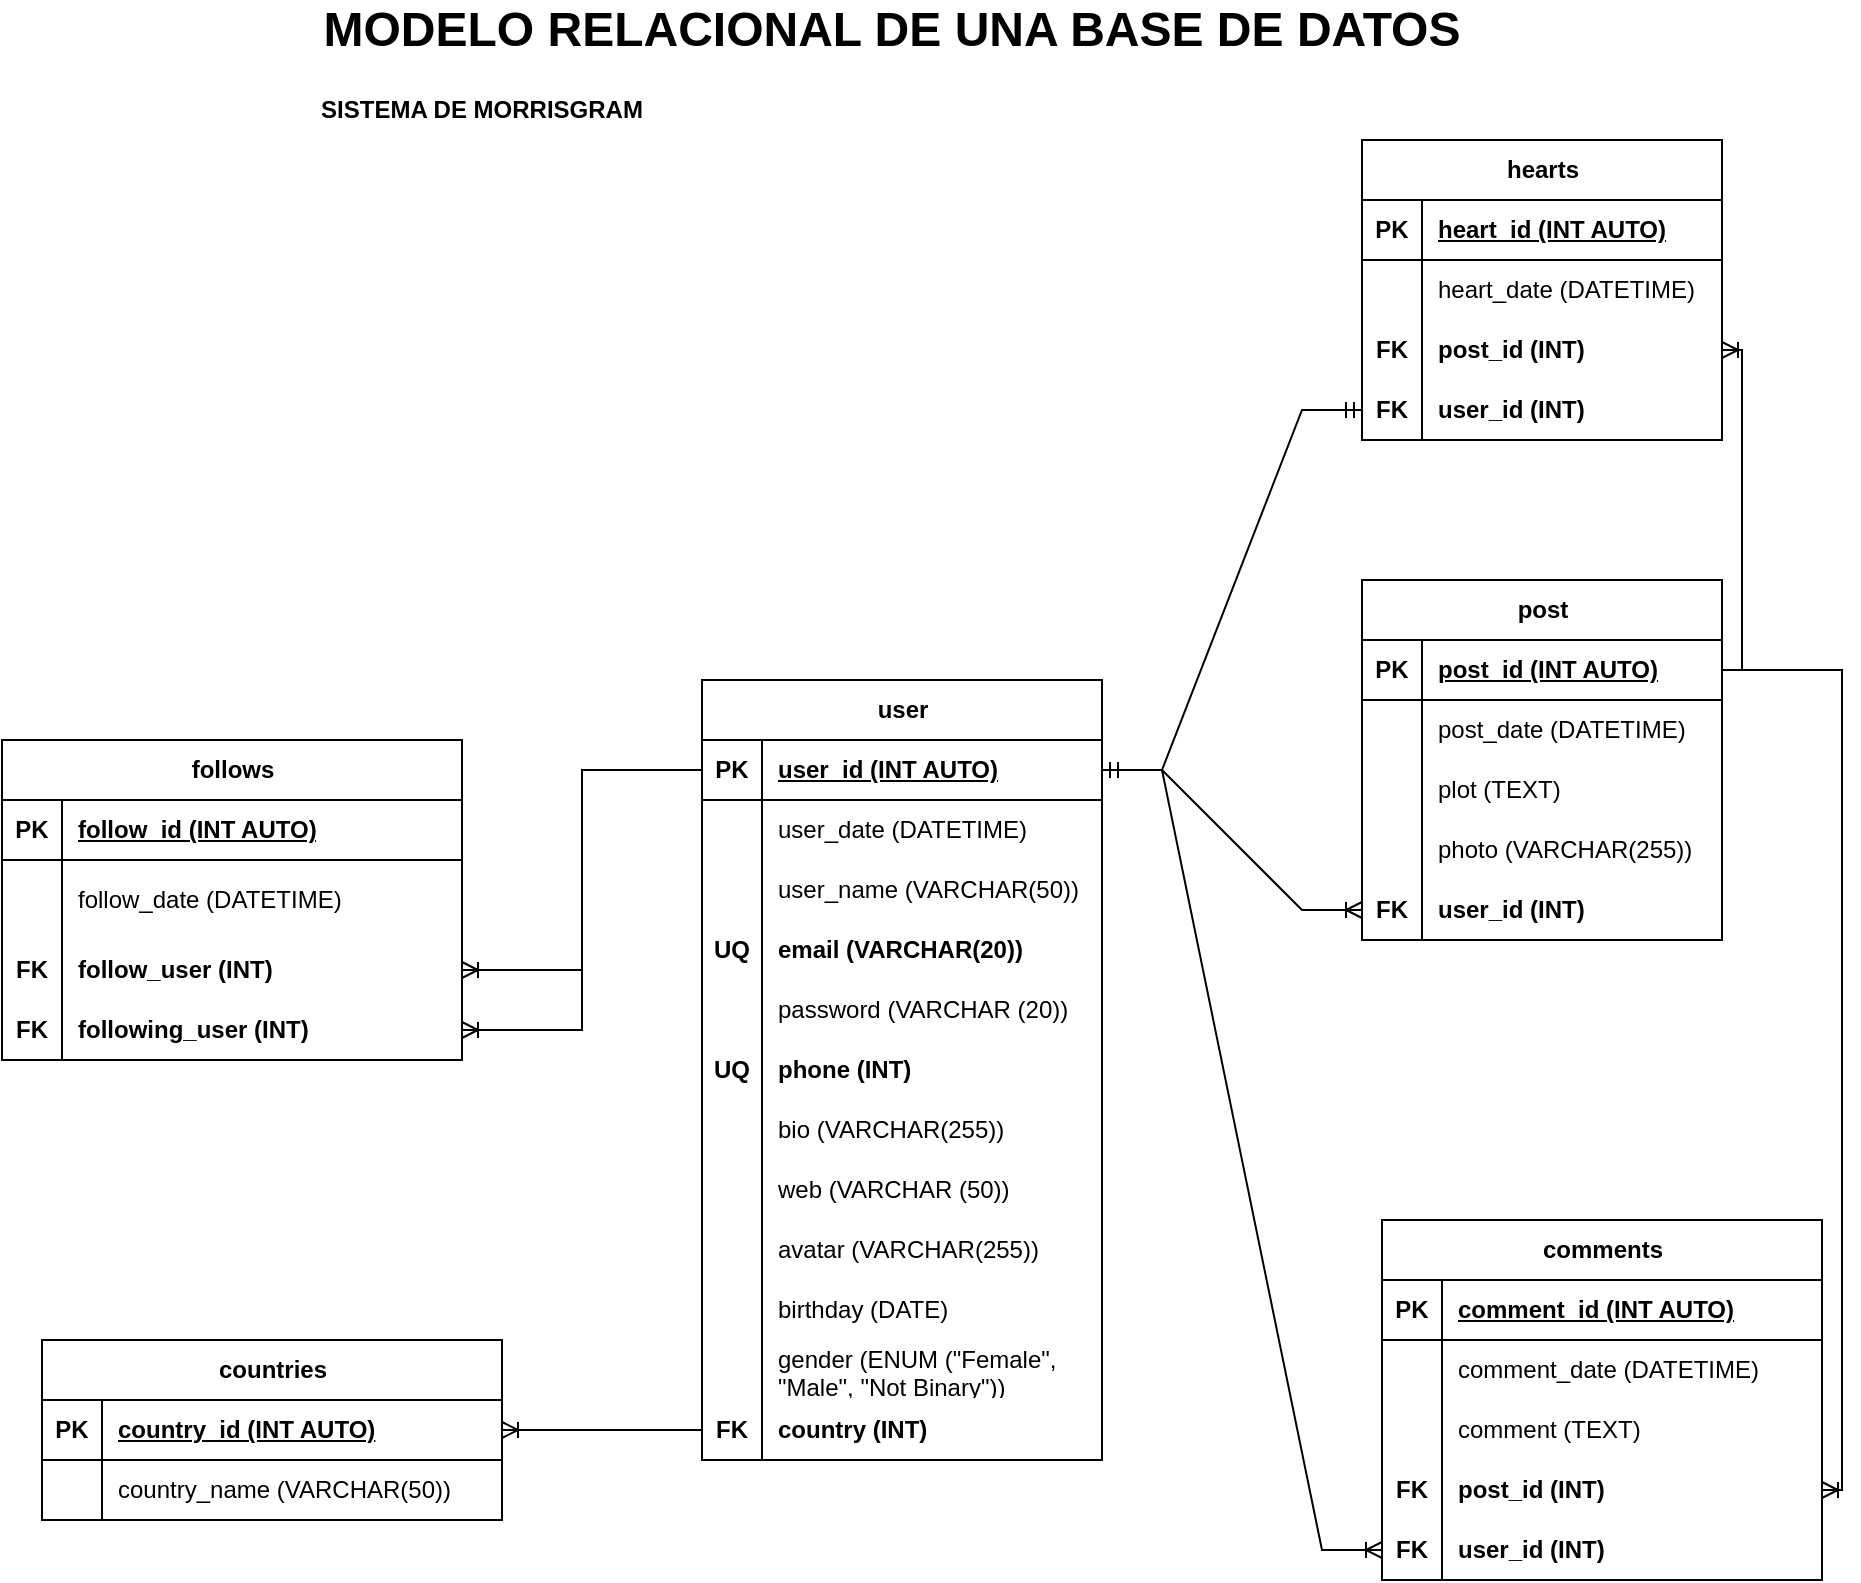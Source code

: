 <mxfile version="21.5.0" type="device">
  <diagram name="Page-1" id="w_WKUhU8iHRsxgQxAdqJ">
    <mxGraphModel dx="1758" dy="1430" grid="1" gridSize="10" guides="1" tooltips="1" connect="1" arrows="1" fold="1" page="1" pageScale="1" pageWidth="850" pageHeight="1100" math="0" shadow="0">
      <root>
        <mxCell id="0" />
        <mxCell id="1" parent="0" />
        <mxCell id="KYLMnWmOG2q2-5u0Vd4c-1" value="post" style="shape=table;startSize=30;container=1;collapsible=1;childLayout=tableLayout;fixedRows=1;rowLines=0;fontStyle=1;align=center;resizeLast=1;html=1;" vertex="1" parent="1">
          <mxGeometry x="570" y="30" width="180" height="180" as="geometry" />
        </mxCell>
        <mxCell id="KYLMnWmOG2q2-5u0Vd4c-2" value="" style="shape=tableRow;horizontal=0;startSize=0;swimlaneHead=0;swimlaneBody=0;fillColor=none;collapsible=0;dropTarget=0;points=[[0,0.5],[1,0.5]];portConstraint=eastwest;top=0;left=0;right=0;bottom=1;" vertex="1" parent="KYLMnWmOG2q2-5u0Vd4c-1">
          <mxGeometry y="30" width="180" height="30" as="geometry" />
        </mxCell>
        <mxCell id="KYLMnWmOG2q2-5u0Vd4c-3" value="PK" style="shape=partialRectangle;connectable=0;fillColor=none;top=0;left=0;bottom=0;right=0;fontStyle=1;overflow=hidden;whiteSpace=wrap;html=1;" vertex="1" parent="KYLMnWmOG2q2-5u0Vd4c-2">
          <mxGeometry width="30" height="30" as="geometry">
            <mxRectangle width="30" height="30" as="alternateBounds" />
          </mxGeometry>
        </mxCell>
        <mxCell id="KYLMnWmOG2q2-5u0Vd4c-4" value="post_id (INT AUTO)" style="shape=partialRectangle;connectable=0;fillColor=none;top=0;left=0;bottom=0;right=0;align=left;spacingLeft=6;fontStyle=5;overflow=hidden;whiteSpace=wrap;html=1;" vertex="1" parent="KYLMnWmOG2q2-5u0Vd4c-2">
          <mxGeometry x="30" width="150" height="30" as="geometry">
            <mxRectangle width="150" height="30" as="alternateBounds" />
          </mxGeometry>
        </mxCell>
        <mxCell id="KYLMnWmOG2q2-5u0Vd4c-5" value="" style="shape=tableRow;horizontal=0;startSize=0;swimlaneHead=0;swimlaneBody=0;fillColor=none;collapsible=0;dropTarget=0;points=[[0,0.5],[1,0.5]];portConstraint=eastwest;top=0;left=0;right=0;bottom=0;" vertex="1" parent="KYLMnWmOG2q2-5u0Vd4c-1">
          <mxGeometry y="60" width="180" height="30" as="geometry" />
        </mxCell>
        <mxCell id="KYLMnWmOG2q2-5u0Vd4c-6" value="" style="shape=partialRectangle;connectable=0;fillColor=none;top=0;left=0;bottom=0;right=0;editable=1;overflow=hidden;whiteSpace=wrap;html=1;" vertex="1" parent="KYLMnWmOG2q2-5u0Vd4c-5">
          <mxGeometry width="30" height="30" as="geometry">
            <mxRectangle width="30" height="30" as="alternateBounds" />
          </mxGeometry>
        </mxCell>
        <mxCell id="KYLMnWmOG2q2-5u0Vd4c-7" value="post_date (DATETIME)" style="shape=partialRectangle;connectable=0;fillColor=none;top=0;left=0;bottom=0;right=0;align=left;spacingLeft=6;overflow=hidden;whiteSpace=wrap;html=1;" vertex="1" parent="KYLMnWmOG2q2-5u0Vd4c-5">
          <mxGeometry x="30" width="150" height="30" as="geometry">
            <mxRectangle width="150" height="30" as="alternateBounds" />
          </mxGeometry>
        </mxCell>
        <mxCell id="KYLMnWmOG2q2-5u0Vd4c-8" value="" style="shape=tableRow;horizontal=0;startSize=0;swimlaneHead=0;swimlaneBody=0;fillColor=none;collapsible=0;dropTarget=0;points=[[0,0.5],[1,0.5]];portConstraint=eastwest;top=0;left=0;right=0;bottom=0;" vertex="1" parent="KYLMnWmOG2q2-5u0Vd4c-1">
          <mxGeometry y="90" width="180" height="30" as="geometry" />
        </mxCell>
        <mxCell id="KYLMnWmOG2q2-5u0Vd4c-9" value="" style="shape=partialRectangle;connectable=0;fillColor=none;top=0;left=0;bottom=0;right=0;editable=1;overflow=hidden;whiteSpace=wrap;html=1;" vertex="1" parent="KYLMnWmOG2q2-5u0Vd4c-8">
          <mxGeometry width="30" height="30" as="geometry">
            <mxRectangle width="30" height="30" as="alternateBounds" />
          </mxGeometry>
        </mxCell>
        <mxCell id="KYLMnWmOG2q2-5u0Vd4c-10" value="plot (TEXT)" style="shape=partialRectangle;connectable=0;fillColor=none;top=0;left=0;bottom=0;right=0;align=left;spacingLeft=6;overflow=hidden;whiteSpace=wrap;html=1;" vertex="1" parent="KYLMnWmOG2q2-5u0Vd4c-8">
          <mxGeometry x="30" width="150" height="30" as="geometry">
            <mxRectangle width="150" height="30" as="alternateBounds" />
          </mxGeometry>
        </mxCell>
        <mxCell id="KYLMnWmOG2q2-5u0Vd4c-11" value="" style="shape=tableRow;horizontal=0;startSize=0;swimlaneHead=0;swimlaneBody=0;fillColor=none;collapsible=0;dropTarget=0;points=[[0,0.5],[1,0.5]];portConstraint=eastwest;top=0;left=0;right=0;bottom=0;" vertex="1" parent="KYLMnWmOG2q2-5u0Vd4c-1">
          <mxGeometry y="120" width="180" height="30" as="geometry" />
        </mxCell>
        <mxCell id="KYLMnWmOG2q2-5u0Vd4c-12" value="" style="shape=partialRectangle;connectable=0;fillColor=none;top=0;left=0;bottom=0;right=0;editable=1;overflow=hidden;whiteSpace=wrap;html=1;" vertex="1" parent="KYLMnWmOG2q2-5u0Vd4c-11">
          <mxGeometry width="30" height="30" as="geometry">
            <mxRectangle width="30" height="30" as="alternateBounds" />
          </mxGeometry>
        </mxCell>
        <mxCell id="KYLMnWmOG2q2-5u0Vd4c-13" value="photo (VARCHAR(255))" style="shape=partialRectangle;connectable=0;fillColor=none;top=0;left=0;bottom=0;right=0;align=left;spacingLeft=6;overflow=hidden;whiteSpace=wrap;html=1;" vertex="1" parent="KYLMnWmOG2q2-5u0Vd4c-11">
          <mxGeometry x="30" width="150" height="30" as="geometry">
            <mxRectangle width="150" height="30" as="alternateBounds" />
          </mxGeometry>
        </mxCell>
        <mxCell id="KYLMnWmOG2q2-5u0Vd4c-14" value="" style="shape=tableRow;horizontal=0;startSize=0;swimlaneHead=0;swimlaneBody=0;fillColor=none;collapsible=0;dropTarget=0;points=[[0,0.5],[1,0.5]];portConstraint=eastwest;top=0;left=0;right=0;bottom=0;" vertex="1" parent="KYLMnWmOG2q2-5u0Vd4c-1">
          <mxGeometry y="150" width="180" height="30" as="geometry" />
        </mxCell>
        <mxCell id="KYLMnWmOG2q2-5u0Vd4c-15" value="&lt;b&gt;FK&lt;/b&gt;" style="shape=partialRectangle;connectable=0;fillColor=none;top=0;left=0;bottom=0;right=0;editable=1;overflow=hidden;whiteSpace=wrap;html=1;" vertex="1" parent="KYLMnWmOG2q2-5u0Vd4c-14">
          <mxGeometry width="30" height="30" as="geometry">
            <mxRectangle width="30" height="30" as="alternateBounds" />
          </mxGeometry>
        </mxCell>
        <mxCell id="KYLMnWmOG2q2-5u0Vd4c-16" value="&lt;b&gt;user_id (INT)&lt;/b&gt;" style="shape=partialRectangle;connectable=0;fillColor=none;top=0;left=0;bottom=0;right=0;align=left;spacingLeft=6;overflow=hidden;whiteSpace=wrap;html=1;" vertex="1" parent="KYLMnWmOG2q2-5u0Vd4c-14">
          <mxGeometry x="30" width="150" height="30" as="geometry">
            <mxRectangle width="150" height="30" as="alternateBounds" />
          </mxGeometry>
        </mxCell>
        <mxCell id="KYLMnWmOG2q2-5u0Vd4c-17" value="user" style="shape=table;startSize=30;container=1;collapsible=1;childLayout=tableLayout;fixedRows=1;rowLines=0;fontStyle=1;align=center;resizeLast=1;html=1;" vertex="1" parent="1">
          <mxGeometry x="240" y="80" width="200" height="390" as="geometry" />
        </mxCell>
        <mxCell id="KYLMnWmOG2q2-5u0Vd4c-18" value="" style="shape=tableRow;horizontal=0;startSize=0;swimlaneHead=0;swimlaneBody=0;fillColor=none;collapsible=0;dropTarget=0;points=[[0,0.5],[1,0.5]];portConstraint=eastwest;top=0;left=0;right=0;bottom=1;" vertex="1" parent="KYLMnWmOG2q2-5u0Vd4c-17">
          <mxGeometry y="30" width="200" height="30" as="geometry" />
        </mxCell>
        <mxCell id="KYLMnWmOG2q2-5u0Vd4c-19" value="PK" style="shape=partialRectangle;connectable=0;fillColor=none;top=0;left=0;bottom=0;right=0;fontStyle=1;overflow=hidden;whiteSpace=wrap;html=1;" vertex="1" parent="KYLMnWmOG2q2-5u0Vd4c-18">
          <mxGeometry width="30" height="30" as="geometry">
            <mxRectangle width="30" height="30" as="alternateBounds" />
          </mxGeometry>
        </mxCell>
        <mxCell id="KYLMnWmOG2q2-5u0Vd4c-20" value="user_id (INT AUTO)" style="shape=partialRectangle;connectable=0;fillColor=none;top=0;left=0;bottom=0;right=0;align=left;spacingLeft=6;fontStyle=5;overflow=hidden;whiteSpace=wrap;html=1;" vertex="1" parent="KYLMnWmOG2q2-5u0Vd4c-18">
          <mxGeometry x="30" width="170" height="30" as="geometry">
            <mxRectangle width="170" height="30" as="alternateBounds" />
          </mxGeometry>
        </mxCell>
        <mxCell id="KYLMnWmOG2q2-5u0Vd4c-21" value="" style="shape=tableRow;horizontal=0;startSize=0;swimlaneHead=0;swimlaneBody=0;fillColor=none;collapsible=0;dropTarget=0;points=[[0,0.5],[1,0.5]];portConstraint=eastwest;top=0;left=0;right=0;bottom=0;" vertex="1" parent="KYLMnWmOG2q2-5u0Vd4c-17">
          <mxGeometry y="60" width="200" height="30" as="geometry" />
        </mxCell>
        <mxCell id="KYLMnWmOG2q2-5u0Vd4c-22" value="" style="shape=partialRectangle;connectable=0;fillColor=none;top=0;left=0;bottom=0;right=0;editable=1;overflow=hidden;whiteSpace=wrap;html=1;" vertex="1" parent="KYLMnWmOG2q2-5u0Vd4c-21">
          <mxGeometry width="30" height="30" as="geometry">
            <mxRectangle width="30" height="30" as="alternateBounds" />
          </mxGeometry>
        </mxCell>
        <mxCell id="KYLMnWmOG2q2-5u0Vd4c-23" value="user_date (DATETIME)" style="shape=partialRectangle;connectable=0;fillColor=none;top=0;left=0;bottom=0;right=0;align=left;spacingLeft=6;overflow=hidden;whiteSpace=wrap;html=1;" vertex="1" parent="KYLMnWmOG2q2-5u0Vd4c-21">
          <mxGeometry x="30" width="170" height="30" as="geometry">
            <mxRectangle width="170" height="30" as="alternateBounds" />
          </mxGeometry>
        </mxCell>
        <mxCell id="KYLMnWmOG2q2-5u0Vd4c-24" value="" style="shape=tableRow;horizontal=0;startSize=0;swimlaneHead=0;swimlaneBody=0;fillColor=none;collapsible=0;dropTarget=0;points=[[0,0.5],[1,0.5]];portConstraint=eastwest;top=0;left=0;right=0;bottom=0;" vertex="1" parent="KYLMnWmOG2q2-5u0Vd4c-17">
          <mxGeometry y="90" width="200" height="30" as="geometry" />
        </mxCell>
        <mxCell id="KYLMnWmOG2q2-5u0Vd4c-25" value="" style="shape=partialRectangle;connectable=0;fillColor=none;top=0;left=0;bottom=0;right=0;editable=1;overflow=hidden;whiteSpace=wrap;html=1;" vertex="1" parent="KYLMnWmOG2q2-5u0Vd4c-24">
          <mxGeometry width="30" height="30" as="geometry">
            <mxRectangle width="30" height="30" as="alternateBounds" />
          </mxGeometry>
        </mxCell>
        <mxCell id="KYLMnWmOG2q2-5u0Vd4c-26" value="user_name (VARCHAR(50))" style="shape=partialRectangle;connectable=0;fillColor=none;top=0;left=0;bottom=0;right=0;align=left;spacingLeft=6;overflow=hidden;whiteSpace=wrap;html=1;" vertex="1" parent="KYLMnWmOG2q2-5u0Vd4c-24">
          <mxGeometry x="30" width="170" height="30" as="geometry">
            <mxRectangle width="170" height="30" as="alternateBounds" />
          </mxGeometry>
        </mxCell>
        <mxCell id="KYLMnWmOG2q2-5u0Vd4c-27" value="" style="shape=tableRow;horizontal=0;startSize=0;swimlaneHead=0;swimlaneBody=0;fillColor=none;collapsible=0;dropTarget=0;points=[[0,0.5],[1,0.5]];portConstraint=eastwest;top=0;left=0;right=0;bottom=0;" vertex="1" parent="KYLMnWmOG2q2-5u0Vd4c-17">
          <mxGeometry y="120" width="200" height="30" as="geometry" />
        </mxCell>
        <mxCell id="KYLMnWmOG2q2-5u0Vd4c-28" value="&lt;b&gt;UQ&lt;/b&gt;" style="shape=partialRectangle;connectable=0;fillColor=none;top=0;left=0;bottom=0;right=0;editable=1;overflow=hidden;whiteSpace=wrap;html=1;" vertex="1" parent="KYLMnWmOG2q2-5u0Vd4c-27">
          <mxGeometry width="30" height="30" as="geometry">
            <mxRectangle width="30" height="30" as="alternateBounds" />
          </mxGeometry>
        </mxCell>
        <mxCell id="KYLMnWmOG2q2-5u0Vd4c-29" value="&lt;b&gt;email (VARCHAR(20))&lt;/b&gt;" style="shape=partialRectangle;connectable=0;fillColor=none;top=0;left=0;bottom=0;right=0;align=left;spacingLeft=6;overflow=hidden;whiteSpace=wrap;html=1;" vertex="1" parent="KYLMnWmOG2q2-5u0Vd4c-27">
          <mxGeometry x="30" width="170" height="30" as="geometry">
            <mxRectangle width="170" height="30" as="alternateBounds" />
          </mxGeometry>
        </mxCell>
        <mxCell id="KYLMnWmOG2q2-5u0Vd4c-30" value="" style="shape=tableRow;horizontal=0;startSize=0;swimlaneHead=0;swimlaneBody=0;fillColor=none;collapsible=0;dropTarget=0;points=[[0,0.5],[1,0.5]];portConstraint=eastwest;top=0;left=0;right=0;bottom=0;" vertex="1" parent="KYLMnWmOG2q2-5u0Vd4c-17">
          <mxGeometry y="150" width="200" height="30" as="geometry" />
        </mxCell>
        <mxCell id="KYLMnWmOG2q2-5u0Vd4c-31" value="" style="shape=partialRectangle;connectable=0;fillColor=none;top=0;left=0;bottom=0;right=0;editable=1;overflow=hidden;whiteSpace=wrap;html=1;" vertex="1" parent="KYLMnWmOG2q2-5u0Vd4c-30">
          <mxGeometry width="30" height="30" as="geometry">
            <mxRectangle width="30" height="30" as="alternateBounds" />
          </mxGeometry>
        </mxCell>
        <mxCell id="KYLMnWmOG2q2-5u0Vd4c-32" value="password (VARCHAR (20))" style="shape=partialRectangle;connectable=0;fillColor=none;top=0;left=0;bottom=0;right=0;align=left;spacingLeft=6;overflow=hidden;whiteSpace=wrap;html=1;" vertex="1" parent="KYLMnWmOG2q2-5u0Vd4c-30">
          <mxGeometry x="30" width="170" height="30" as="geometry">
            <mxRectangle width="170" height="30" as="alternateBounds" />
          </mxGeometry>
        </mxCell>
        <mxCell id="KYLMnWmOG2q2-5u0Vd4c-33" value="" style="shape=tableRow;horizontal=0;startSize=0;swimlaneHead=0;swimlaneBody=0;fillColor=none;collapsible=0;dropTarget=0;points=[[0,0.5],[1,0.5]];portConstraint=eastwest;top=0;left=0;right=0;bottom=0;" vertex="1" parent="KYLMnWmOG2q2-5u0Vd4c-17">
          <mxGeometry y="180" width="200" height="30" as="geometry" />
        </mxCell>
        <mxCell id="KYLMnWmOG2q2-5u0Vd4c-34" value="&lt;b&gt;UQ&lt;/b&gt;" style="shape=partialRectangle;connectable=0;fillColor=none;top=0;left=0;bottom=0;right=0;editable=1;overflow=hidden;whiteSpace=wrap;html=1;" vertex="1" parent="KYLMnWmOG2q2-5u0Vd4c-33">
          <mxGeometry width="30" height="30" as="geometry">
            <mxRectangle width="30" height="30" as="alternateBounds" />
          </mxGeometry>
        </mxCell>
        <mxCell id="KYLMnWmOG2q2-5u0Vd4c-35" value="&lt;b&gt;phone (INT)&lt;/b&gt;" style="shape=partialRectangle;connectable=0;fillColor=none;top=0;left=0;bottom=0;right=0;align=left;spacingLeft=6;overflow=hidden;whiteSpace=wrap;html=1;" vertex="1" parent="KYLMnWmOG2q2-5u0Vd4c-33">
          <mxGeometry x="30" width="170" height="30" as="geometry">
            <mxRectangle width="170" height="30" as="alternateBounds" />
          </mxGeometry>
        </mxCell>
        <mxCell id="KYLMnWmOG2q2-5u0Vd4c-36" value="" style="shape=tableRow;horizontal=0;startSize=0;swimlaneHead=0;swimlaneBody=0;fillColor=none;collapsible=0;dropTarget=0;points=[[0,0.5],[1,0.5]];portConstraint=eastwest;top=0;left=0;right=0;bottom=0;" vertex="1" parent="KYLMnWmOG2q2-5u0Vd4c-17">
          <mxGeometry y="210" width="200" height="30" as="geometry" />
        </mxCell>
        <mxCell id="KYLMnWmOG2q2-5u0Vd4c-37" value="" style="shape=partialRectangle;connectable=0;fillColor=none;top=0;left=0;bottom=0;right=0;editable=1;overflow=hidden;whiteSpace=wrap;html=1;" vertex="1" parent="KYLMnWmOG2q2-5u0Vd4c-36">
          <mxGeometry width="30" height="30" as="geometry">
            <mxRectangle width="30" height="30" as="alternateBounds" />
          </mxGeometry>
        </mxCell>
        <mxCell id="KYLMnWmOG2q2-5u0Vd4c-38" value="bio (VARCHAR(255))" style="shape=partialRectangle;connectable=0;fillColor=none;top=0;left=0;bottom=0;right=0;align=left;spacingLeft=6;overflow=hidden;whiteSpace=wrap;html=1;" vertex="1" parent="KYLMnWmOG2q2-5u0Vd4c-36">
          <mxGeometry x="30" width="170" height="30" as="geometry">
            <mxRectangle width="170" height="30" as="alternateBounds" />
          </mxGeometry>
        </mxCell>
        <mxCell id="KYLMnWmOG2q2-5u0Vd4c-39" value="" style="shape=tableRow;horizontal=0;startSize=0;swimlaneHead=0;swimlaneBody=0;fillColor=none;collapsible=0;dropTarget=0;points=[[0,0.5],[1,0.5]];portConstraint=eastwest;top=0;left=0;right=0;bottom=0;" vertex="1" parent="KYLMnWmOG2q2-5u0Vd4c-17">
          <mxGeometry y="240" width="200" height="30" as="geometry" />
        </mxCell>
        <mxCell id="KYLMnWmOG2q2-5u0Vd4c-40" value="" style="shape=partialRectangle;connectable=0;fillColor=none;top=0;left=0;bottom=0;right=0;editable=1;overflow=hidden;whiteSpace=wrap;html=1;" vertex="1" parent="KYLMnWmOG2q2-5u0Vd4c-39">
          <mxGeometry width="30" height="30" as="geometry">
            <mxRectangle width="30" height="30" as="alternateBounds" />
          </mxGeometry>
        </mxCell>
        <mxCell id="KYLMnWmOG2q2-5u0Vd4c-41" value="web (VARCHAR (50))" style="shape=partialRectangle;connectable=0;fillColor=none;top=0;left=0;bottom=0;right=0;align=left;spacingLeft=6;overflow=hidden;whiteSpace=wrap;html=1;" vertex="1" parent="KYLMnWmOG2q2-5u0Vd4c-39">
          <mxGeometry x="30" width="170" height="30" as="geometry">
            <mxRectangle width="170" height="30" as="alternateBounds" />
          </mxGeometry>
        </mxCell>
        <mxCell id="KYLMnWmOG2q2-5u0Vd4c-42" value="" style="shape=tableRow;horizontal=0;startSize=0;swimlaneHead=0;swimlaneBody=0;fillColor=none;collapsible=0;dropTarget=0;points=[[0,0.5],[1,0.5]];portConstraint=eastwest;top=0;left=0;right=0;bottom=0;" vertex="1" parent="KYLMnWmOG2q2-5u0Vd4c-17">
          <mxGeometry y="270" width="200" height="30" as="geometry" />
        </mxCell>
        <mxCell id="KYLMnWmOG2q2-5u0Vd4c-43" value="" style="shape=partialRectangle;connectable=0;fillColor=none;top=0;left=0;bottom=0;right=0;editable=1;overflow=hidden;whiteSpace=wrap;html=1;" vertex="1" parent="KYLMnWmOG2q2-5u0Vd4c-42">
          <mxGeometry width="30" height="30" as="geometry">
            <mxRectangle width="30" height="30" as="alternateBounds" />
          </mxGeometry>
        </mxCell>
        <mxCell id="KYLMnWmOG2q2-5u0Vd4c-44" value="avatar (VARCHAR(255))" style="shape=partialRectangle;connectable=0;fillColor=none;top=0;left=0;bottom=0;right=0;align=left;spacingLeft=6;overflow=hidden;whiteSpace=wrap;html=1;" vertex="1" parent="KYLMnWmOG2q2-5u0Vd4c-42">
          <mxGeometry x="30" width="170" height="30" as="geometry">
            <mxRectangle width="170" height="30" as="alternateBounds" />
          </mxGeometry>
        </mxCell>
        <mxCell id="KYLMnWmOG2q2-5u0Vd4c-45" value="" style="shape=tableRow;horizontal=0;startSize=0;swimlaneHead=0;swimlaneBody=0;fillColor=none;collapsible=0;dropTarget=0;points=[[0,0.5],[1,0.5]];portConstraint=eastwest;top=0;left=0;right=0;bottom=0;" vertex="1" parent="KYLMnWmOG2q2-5u0Vd4c-17">
          <mxGeometry y="300" width="200" height="30" as="geometry" />
        </mxCell>
        <mxCell id="KYLMnWmOG2q2-5u0Vd4c-46" value="" style="shape=partialRectangle;connectable=0;fillColor=none;top=0;left=0;bottom=0;right=0;editable=1;overflow=hidden;whiteSpace=wrap;html=1;" vertex="1" parent="KYLMnWmOG2q2-5u0Vd4c-45">
          <mxGeometry width="30" height="30" as="geometry">
            <mxRectangle width="30" height="30" as="alternateBounds" />
          </mxGeometry>
        </mxCell>
        <mxCell id="KYLMnWmOG2q2-5u0Vd4c-47" value="birthday (DATE)" style="shape=partialRectangle;connectable=0;fillColor=none;top=0;left=0;bottom=0;right=0;align=left;spacingLeft=6;overflow=hidden;whiteSpace=wrap;html=1;" vertex="1" parent="KYLMnWmOG2q2-5u0Vd4c-45">
          <mxGeometry x="30" width="170" height="30" as="geometry">
            <mxRectangle width="170" height="30" as="alternateBounds" />
          </mxGeometry>
        </mxCell>
        <mxCell id="KYLMnWmOG2q2-5u0Vd4c-48" value="" style="shape=tableRow;horizontal=0;startSize=0;swimlaneHead=0;swimlaneBody=0;fillColor=none;collapsible=0;dropTarget=0;points=[[0,0.5],[1,0.5]];portConstraint=eastwest;top=0;left=0;right=0;bottom=0;" vertex="1" parent="KYLMnWmOG2q2-5u0Vd4c-17">
          <mxGeometry y="330" width="200" height="30" as="geometry" />
        </mxCell>
        <mxCell id="KYLMnWmOG2q2-5u0Vd4c-49" value="" style="shape=partialRectangle;connectable=0;fillColor=none;top=0;left=0;bottom=0;right=0;editable=1;overflow=hidden;whiteSpace=wrap;html=1;" vertex="1" parent="KYLMnWmOG2q2-5u0Vd4c-48">
          <mxGeometry width="30" height="30" as="geometry">
            <mxRectangle width="30" height="30" as="alternateBounds" />
          </mxGeometry>
        </mxCell>
        <mxCell id="KYLMnWmOG2q2-5u0Vd4c-50" value="gender (ENUM (&quot;Female&quot;, &quot;Male&quot;, &quot;Not Binary&quot;))" style="shape=partialRectangle;connectable=0;fillColor=none;top=0;left=0;bottom=0;right=0;align=left;spacingLeft=6;overflow=hidden;whiteSpace=wrap;html=1;" vertex="1" parent="KYLMnWmOG2q2-5u0Vd4c-48">
          <mxGeometry x="30" width="170" height="30" as="geometry">
            <mxRectangle width="170" height="30" as="alternateBounds" />
          </mxGeometry>
        </mxCell>
        <mxCell id="KYLMnWmOG2q2-5u0Vd4c-51" value="" style="shape=tableRow;horizontal=0;startSize=0;swimlaneHead=0;swimlaneBody=0;fillColor=none;collapsible=0;dropTarget=0;points=[[0,0.5],[1,0.5]];portConstraint=eastwest;top=0;left=0;right=0;bottom=0;" vertex="1" parent="KYLMnWmOG2q2-5u0Vd4c-17">
          <mxGeometry y="360" width="200" height="30" as="geometry" />
        </mxCell>
        <mxCell id="KYLMnWmOG2q2-5u0Vd4c-52" value="&lt;b&gt;FK&lt;/b&gt;" style="shape=partialRectangle;connectable=0;fillColor=none;top=0;left=0;bottom=0;right=0;editable=1;overflow=hidden;whiteSpace=wrap;html=1;" vertex="1" parent="KYLMnWmOG2q2-5u0Vd4c-51">
          <mxGeometry width="30" height="30" as="geometry">
            <mxRectangle width="30" height="30" as="alternateBounds" />
          </mxGeometry>
        </mxCell>
        <mxCell id="KYLMnWmOG2q2-5u0Vd4c-53" value="&lt;b&gt;country (INT)&lt;/b&gt;" style="shape=partialRectangle;connectable=0;fillColor=none;top=0;left=0;bottom=0;right=0;align=left;spacingLeft=6;overflow=hidden;whiteSpace=wrap;html=1;" vertex="1" parent="KYLMnWmOG2q2-5u0Vd4c-51">
          <mxGeometry x="30" width="170" height="30" as="geometry">
            <mxRectangle width="170" height="30" as="alternateBounds" />
          </mxGeometry>
        </mxCell>
        <mxCell id="KYLMnWmOG2q2-5u0Vd4c-54" value="comments" style="shape=table;startSize=30;container=1;collapsible=1;childLayout=tableLayout;fixedRows=1;rowLines=0;fontStyle=1;align=center;resizeLast=1;html=1;" vertex="1" parent="1">
          <mxGeometry x="580" y="350" width="220" height="180" as="geometry" />
        </mxCell>
        <mxCell id="KYLMnWmOG2q2-5u0Vd4c-55" value="" style="shape=tableRow;horizontal=0;startSize=0;swimlaneHead=0;swimlaneBody=0;fillColor=none;collapsible=0;dropTarget=0;points=[[0,0.5],[1,0.5]];portConstraint=eastwest;top=0;left=0;right=0;bottom=1;" vertex="1" parent="KYLMnWmOG2q2-5u0Vd4c-54">
          <mxGeometry y="30" width="220" height="30" as="geometry" />
        </mxCell>
        <mxCell id="KYLMnWmOG2q2-5u0Vd4c-56" value="PK" style="shape=partialRectangle;connectable=0;fillColor=none;top=0;left=0;bottom=0;right=0;fontStyle=1;overflow=hidden;whiteSpace=wrap;html=1;" vertex="1" parent="KYLMnWmOG2q2-5u0Vd4c-55">
          <mxGeometry width="30" height="30" as="geometry">
            <mxRectangle width="30" height="30" as="alternateBounds" />
          </mxGeometry>
        </mxCell>
        <mxCell id="KYLMnWmOG2q2-5u0Vd4c-57" value="comment_id (INT AUTO)" style="shape=partialRectangle;connectable=0;fillColor=none;top=0;left=0;bottom=0;right=0;align=left;spacingLeft=6;fontStyle=5;overflow=hidden;whiteSpace=wrap;html=1;" vertex="1" parent="KYLMnWmOG2q2-5u0Vd4c-55">
          <mxGeometry x="30" width="190" height="30" as="geometry">
            <mxRectangle width="190" height="30" as="alternateBounds" />
          </mxGeometry>
        </mxCell>
        <mxCell id="KYLMnWmOG2q2-5u0Vd4c-58" value="" style="shape=tableRow;horizontal=0;startSize=0;swimlaneHead=0;swimlaneBody=0;fillColor=none;collapsible=0;dropTarget=0;points=[[0,0.5],[1,0.5]];portConstraint=eastwest;top=0;left=0;right=0;bottom=0;" vertex="1" parent="KYLMnWmOG2q2-5u0Vd4c-54">
          <mxGeometry y="60" width="220" height="30" as="geometry" />
        </mxCell>
        <mxCell id="KYLMnWmOG2q2-5u0Vd4c-59" value="" style="shape=partialRectangle;connectable=0;fillColor=none;top=0;left=0;bottom=0;right=0;editable=1;overflow=hidden;whiteSpace=wrap;html=1;" vertex="1" parent="KYLMnWmOG2q2-5u0Vd4c-58">
          <mxGeometry width="30" height="30" as="geometry">
            <mxRectangle width="30" height="30" as="alternateBounds" />
          </mxGeometry>
        </mxCell>
        <mxCell id="KYLMnWmOG2q2-5u0Vd4c-60" value="comment_date (DATETIME)&amp;nbsp;" style="shape=partialRectangle;connectable=0;fillColor=none;top=0;left=0;bottom=0;right=0;align=left;spacingLeft=6;overflow=hidden;whiteSpace=wrap;html=1;" vertex="1" parent="KYLMnWmOG2q2-5u0Vd4c-58">
          <mxGeometry x="30" width="190" height="30" as="geometry">
            <mxRectangle width="190" height="30" as="alternateBounds" />
          </mxGeometry>
        </mxCell>
        <mxCell id="KYLMnWmOG2q2-5u0Vd4c-61" value="" style="shape=tableRow;horizontal=0;startSize=0;swimlaneHead=0;swimlaneBody=0;fillColor=none;collapsible=0;dropTarget=0;points=[[0,0.5],[1,0.5]];portConstraint=eastwest;top=0;left=0;right=0;bottom=0;" vertex="1" parent="KYLMnWmOG2q2-5u0Vd4c-54">
          <mxGeometry y="90" width="220" height="30" as="geometry" />
        </mxCell>
        <mxCell id="KYLMnWmOG2q2-5u0Vd4c-62" value="" style="shape=partialRectangle;connectable=0;fillColor=none;top=0;left=0;bottom=0;right=0;editable=1;overflow=hidden;whiteSpace=wrap;html=1;" vertex="1" parent="KYLMnWmOG2q2-5u0Vd4c-61">
          <mxGeometry width="30" height="30" as="geometry">
            <mxRectangle width="30" height="30" as="alternateBounds" />
          </mxGeometry>
        </mxCell>
        <mxCell id="KYLMnWmOG2q2-5u0Vd4c-63" value="comment (TEXT)" style="shape=partialRectangle;connectable=0;fillColor=none;top=0;left=0;bottom=0;right=0;align=left;spacingLeft=6;overflow=hidden;whiteSpace=wrap;html=1;" vertex="1" parent="KYLMnWmOG2q2-5u0Vd4c-61">
          <mxGeometry x="30" width="190" height="30" as="geometry">
            <mxRectangle width="190" height="30" as="alternateBounds" />
          </mxGeometry>
        </mxCell>
        <mxCell id="KYLMnWmOG2q2-5u0Vd4c-64" value="" style="shape=tableRow;horizontal=0;startSize=0;swimlaneHead=0;swimlaneBody=0;fillColor=none;collapsible=0;dropTarget=0;points=[[0,0.5],[1,0.5]];portConstraint=eastwest;top=0;left=0;right=0;bottom=0;" vertex="1" parent="KYLMnWmOG2q2-5u0Vd4c-54">
          <mxGeometry y="120" width="220" height="30" as="geometry" />
        </mxCell>
        <mxCell id="KYLMnWmOG2q2-5u0Vd4c-65" value="&lt;b&gt;FK&lt;/b&gt;" style="shape=partialRectangle;connectable=0;fillColor=none;top=0;left=0;bottom=0;right=0;editable=1;overflow=hidden;whiteSpace=wrap;html=1;" vertex="1" parent="KYLMnWmOG2q2-5u0Vd4c-64">
          <mxGeometry width="30" height="30" as="geometry">
            <mxRectangle width="30" height="30" as="alternateBounds" />
          </mxGeometry>
        </mxCell>
        <mxCell id="KYLMnWmOG2q2-5u0Vd4c-66" value="&lt;b&gt;post_id (INT)&lt;/b&gt;" style="shape=partialRectangle;connectable=0;fillColor=none;top=0;left=0;bottom=0;right=0;align=left;spacingLeft=6;overflow=hidden;whiteSpace=wrap;html=1;" vertex="1" parent="KYLMnWmOG2q2-5u0Vd4c-64">
          <mxGeometry x="30" width="190" height="30" as="geometry">
            <mxRectangle width="190" height="30" as="alternateBounds" />
          </mxGeometry>
        </mxCell>
        <mxCell id="KYLMnWmOG2q2-5u0Vd4c-67" value="" style="shape=tableRow;horizontal=0;startSize=0;swimlaneHead=0;swimlaneBody=0;fillColor=none;collapsible=0;dropTarget=0;points=[[0,0.5],[1,0.5]];portConstraint=eastwest;top=0;left=0;right=0;bottom=0;" vertex="1" parent="KYLMnWmOG2q2-5u0Vd4c-54">
          <mxGeometry y="150" width="220" height="30" as="geometry" />
        </mxCell>
        <mxCell id="KYLMnWmOG2q2-5u0Vd4c-68" value="&lt;b&gt;FK&lt;/b&gt;" style="shape=partialRectangle;connectable=0;fillColor=none;top=0;left=0;bottom=0;right=0;editable=1;overflow=hidden;whiteSpace=wrap;html=1;" vertex="1" parent="KYLMnWmOG2q2-5u0Vd4c-67">
          <mxGeometry width="30" height="30" as="geometry">
            <mxRectangle width="30" height="30" as="alternateBounds" />
          </mxGeometry>
        </mxCell>
        <mxCell id="KYLMnWmOG2q2-5u0Vd4c-69" value="&lt;b&gt;user_id (INT)&lt;/b&gt;" style="shape=partialRectangle;connectable=0;fillColor=none;top=0;left=0;bottom=0;right=0;align=left;spacingLeft=6;overflow=hidden;whiteSpace=wrap;html=1;" vertex="1" parent="KYLMnWmOG2q2-5u0Vd4c-67">
          <mxGeometry x="30" width="190" height="30" as="geometry">
            <mxRectangle width="190" height="30" as="alternateBounds" />
          </mxGeometry>
        </mxCell>
        <mxCell id="KYLMnWmOG2q2-5u0Vd4c-70" value="hearts" style="shape=table;startSize=30;container=1;collapsible=1;childLayout=tableLayout;fixedRows=1;rowLines=0;fontStyle=1;align=center;resizeLast=1;html=1;" vertex="1" parent="1">
          <mxGeometry x="570" y="-190" width="180" height="150" as="geometry" />
        </mxCell>
        <mxCell id="KYLMnWmOG2q2-5u0Vd4c-71" value="" style="shape=tableRow;horizontal=0;startSize=0;swimlaneHead=0;swimlaneBody=0;fillColor=none;collapsible=0;dropTarget=0;points=[[0,0.5],[1,0.5]];portConstraint=eastwest;top=0;left=0;right=0;bottom=1;" vertex="1" parent="KYLMnWmOG2q2-5u0Vd4c-70">
          <mxGeometry y="30" width="180" height="30" as="geometry" />
        </mxCell>
        <mxCell id="KYLMnWmOG2q2-5u0Vd4c-72" value="PK" style="shape=partialRectangle;connectable=0;fillColor=none;top=0;left=0;bottom=0;right=0;fontStyle=1;overflow=hidden;whiteSpace=wrap;html=1;" vertex="1" parent="KYLMnWmOG2q2-5u0Vd4c-71">
          <mxGeometry width="30" height="30" as="geometry">
            <mxRectangle width="30" height="30" as="alternateBounds" />
          </mxGeometry>
        </mxCell>
        <mxCell id="KYLMnWmOG2q2-5u0Vd4c-73" value="heart_id (INT AUTO)" style="shape=partialRectangle;connectable=0;fillColor=none;top=0;left=0;bottom=0;right=0;align=left;spacingLeft=6;fontStyle=5;overflow=hidden;whiteSpace=wrap;html=1;" vertex="1" parent="KYLMnWmOG2q2-5u0Vd4c-71">
          <mxGeometry x="30" width="150" height="30" as="geometry">
            <mxRectangle width="150" height="30" as="alternateBounds" />
          </mxGeometry>
        </mxCell>
        <mxCell id="KYLMnWmOG2q2-5u0Vd4c-74" value="" style="shape=tableRow;horizontal=0;startSize=0;swimlaneHead=0;swimlaneBody=0;fillColor=none;collapsible=0;dropTarget=0;points=[[0,0.5],[1,0.5]];portConstraint=eastwest;top=0;left=0;right=0;bottom=0;" vertex="1" parent="KYLMnWmOG2q2-5u0Vd4c-70">
          <mxGeometry y="60" width="180" height="30" as="geometry" />
        </mxCell>
        <mxCell id="KYLMnWmOG2q2-5u0Vd4c-75" value="" style="shape=partialRectangle;connectable=0;fillColor=none;top=0;left=0;bottom=0;right=0;editable=1;overflow=hidden;whiteSpace=wrap;html=1;" vertex="1" parent="KYLMnWmOG2q2-5u0Vd4c-74">
          <mxGeometry width="30" height="30" as="geometry">
            <mxRectangle width="30" height="30" as="alternateBounds" />
          </mxGeometry>
        </mxCell>
        <mxCell id="KYLMnWmOG2q2-5u0Vd4c-76" value="heart_date (DATETIME)" style="shape=partialRectangle;connectable=0;fillColor=none;top=0;left=0;bottom=0;right=0;align=left;spacingLeft=6;overflow=hidden;whiteSpace=wrap;html=1;" vertex="1" parent="KYLMnWmOG2q2-5u0Vd4c-74">
          <mxGeometry x="30" width="150" height="30" as="geometry">
            <mxRectangle width="150" height="30" as="alternateBounds" />
          </mxGeometry>
        </mxCell>
        <mxCell id="KYLMnWmOG2q2-5u0Vd4c-77" value="" style="shape=tableRow;horizontal=0;startSize=0;swimlaneHead=0;swimlaneBody=0;fillColor=none;collapsible=0;dropTarget=0;points=[[0,0.5],[1,0.5]];portConstraint=eastwest;top=0;left=0;right=0;bottom=0;" vertex="1" parent="KYLMnWmOG2q2-5u0Vd4c-70">
          <mxGeometry y="90" width="180" height="30" as="geometry" />
        </mxCell>
        <mxCell id="KYLMnWmOG2q2-5u0Vd4c-78" value="&lt;b&gt;FK&lt;/b&gt;" style="shape=partialRectangle;connectable=0;fillColor=none;top=0;left=0;bottom=0;right=0;editable=1;overflow=hidden;whiteSpace=wrap;html=1;" vertex="1" parent="KYLMnWmOG2q2-5u0Vd4c-77">
          <mxGeometry width="30" height="30" as="geometry">
            <mxRectangle width="30" height="30" as="alternateBounds" />
          </mxGeometry>
        </mxCell>
        <mxCell id="KYLMnWmOG2q2-5u0Vd4c-79" value="&lt;b&gt;post_id (INT)&lt;/b&gt;" style="shape=partialRectangle;connectable=0;fillColor=none;top=0;left=0;bottom=0;right=0;align=left;spacingLeft=6;overflow=hidden;whiteSpace=wrap;html=1;" vertex="1" parent="KYLMnWmOG2q2-5u0Vd4c-77">
          <mxGeometry x="30" width="150" height="30" as="geometry">
            <mxRectangle width="150" height="30" as="alternateBounds" />
          </mxGeometry>
        </mxCell>
        <mxCell id="KYLMnWmOG2q2-5u0Vd4c-80" value="" style="shape=tableRow;horizontal=0;startSize=0;swimlaneHead=0;swimlaneBody=0;fillColor=none;collapsible=0;dropTarget=0;points=[[0,0.5],[1,0.5]];portConstraint=eastwest;top=0;left=0;right=0;bottom=0;" vertex="1" parent="KYLMnWmOG2q2-5u0Vd4c-70">
          <mxGeometry y="120" width="180" height="30" as="geometry" />
        </mxCell>
        <mxCell id="KYLMnWmOG2q2-5u0Vd4c-81" value="&lt;b&gt;FK&lt;/b&gt;" style="shape=partialRectangle;connectable=0;fillColor=none;top=0;left=0;bottom=0;right=0;editable=1;overflow=hidden;whiteSpace=wrap;html=1;" vertex="1" parent="KYLMnWmOG2q2-5u0Vd4c-80">
          <mxGeometry width="30" height="30" as="geometry">
            <mxRectangle width="30" height="30" as="alternateBounds" />
          </mxGeometry>
        </mxCell>
        <mxCell id="KYLMnWmOG2q2-5u0Vd4c-82" value="&lt;b&gt;user_id (INT)&amp;nbsp;&lt;/b&gt;" style="shape=partialRectangle;connectable=0;fillColor=none;top=0;left=0;bottom=0;right=0;align=left;spacingLeft=6;overflow=hidden;whiteSpace=wrap;html=1;" vertex="1" parent="KYLMnWmOG2q2-5u0Vd4c-80">
          <mxGeometry x="30" width="150" height="30" as="geometry">
            <mxRectangle width="150" height="30" as="alternateBounds" />
          </mxGeometry>
        </mxCell>
        <mxCell id="KYLMnWmOG2q2-5u0Vd4c-83" value="follows" style="shape=table;startSize=30;container=1;collapsible=1;childLayout=tableLayout;fixedRows=1;rowLines=0;fontStyle=1;align=center;resizeLast=1;html=1;" vertex="1" parent="1">
          <mxGeometry x="-110" y="110" width="230" height="160" as="geometry" />
        </mxCell>
        <mxCell id="KYLMnWmOG2q2-5u0Vd4c-84" value="" style="shape=tableRow;horizontal=0;startSize=0;swimlaneHead=0;swimlaneBody=0;fillColor=none;collapsible=0;dropTarget=0;points=[[0,0.5],[1,0.5]];portConstraint=eastwest;top=0;left=0;right=0;bottom=1;" vertex="1" parent="KYLMnWmOG2q2-5u0Vd4c-83">
          <mxGeometry y="30" width="230" height="30" as="geometry" />
        </mxCell>
        <mxCell id="KYLMnWmOG2q2-5u0Vd4c-85" value="PK" style="shape=partialRectangle;connectable=0;fillColor=none;top=0;left=0;bottom=0;right=0;fontStyle=1;overflow=hidden;whiteSpace=wrap;html=1;" vertex="1" parent="KYLMnWmOG2q2-5u0Vd4c-84">
          <mxGeometry width="30" height="30" as="geometry">
            <mxRectangle width="30" height="30" as="alternateBounds" />
          </mxGeometry>
        </mxCell>
        <mxCell id="KYLMnWmOG2q2-5u0Vd4c-86" value="follow_id (INT AUTO)" style="shape=partialRectangle;connectable=0;fillColor=none;top=0;left=0;bottom=0;right=0;align=left;spacingLeft=6;fontStyle=5;overflow=hidden;whiteSpace=wrap;html=1;" vertex="1" parent="KYLMnWmOG2q2-5u0Vd4c-84">
          <mxGeometry x="30" width="200" height="30" as="geometry">
            <mxRectangle width="200" height="30" as="alternateBounds" />
          </mxGeometry>
        </mxCell>
        <mxCell id="KYLMnWmOG2q2-5u0Vd4c-87" value="" style="shape=tableRow;horizontal=0;startSize=0;swimlaneHead=0;swimlaneBody=0;fillColor=none;collapsible=0;dropTarget=0;points=[[0,0.5],[1,0.5]];portConstraint=eastwest;top=0;left=0;right=0;bottom=0;" vertex="1" parent="KYLMnWmOG2q2-5u0Vd4c-83">
          <mxGeometry y="60" width="230" height="40" as="geometry" />
        </mxCell>
        <mxCell id="KYLMnWmOG2q2-5u0Vd4c-88" value="" style="shape=partialRectangle;connectable=0;fillColor=none;top=0;left=0;bottom=0;right=0;editable=1;overflow=hidden;whiteSpace=wrap;html=1;" vertex="1" parent="KYLMnWmOG2q2-5u0Vd4c-87">
          <mxGeometry width="30" height="40" as="geometry">
            <mxRectangle width="30" height="40" as="alternateBounds" />
          </mxGeometry>
        </mxCell>
        <mxCell id="KYLMnWmOG2q2-5u0Vd4c-89" value="follow_date (DATETIME)" style="shape=partialRectangle;connectable=0;fillColor=none;top=0;left=0;bottom=0;right=0;align=left;spacingLeft=6;overflow=hidden;whiteSpace=wrap;html=1;" vertex="1" parent="KYLMnWmOG2q2-5u0Vd4c-87">
          <mxGeometry x="30" width="200" height="40" as="geometry">
            <mxRectangle width="200" height="40" as="alternateBounds" />
          </mxGeometry>
        </mxCell>
        <mxCell id="KYLMnWmOG2q2-5u0Vd4c-90" value="" style="shape=tableRow;horizontal=0;startSize=0;swimlaneHead=0;swimlaneBody=0;fillColor=none;collapsible=0;dropTarget=0;points=[[0,0.5],[1,0.5]];portConstraint=eastwest;top=0;left=0;right=0;bottom=0;" vertex="1" parent="KYLMnWmOG2q2-5u0Vd4c-83">
          <mxGeometry y="100" width="230" height="30" as="geometry" />
        </mxCell>
        <mxCell id="KYLMnWmOG2q2-5u0Vd4c-91" value="&lt;b&gt;FK&lt;/b&gt;" style="shape=partialRectangle;connectable=0;fillColor=none;top=0;left=0;bottom=0;right=0;editable=1;overflow=hidden;whiteSpace=wrap;html=1;" vertex="1" parent="KYLMnWmOG2q2-5u0Vd4c-90">
          <mxGeometry width="30" height="30" as="geometry">
            <mxRectangle width="30" height="30" as="alternateBounds" />
          </mxGeometry>
        </mxCell>
        <mxCell id="KYLMnWmOG2q2-5u0Vd4c-92" value="&lt;b&gt;follow_user (INT)&lt;/b&gt;" style="shape=partialRectangle;connectable=0;fillColor=none;top=0;left=0;bottom=0;right=0;align=left;spacingLeft=6;overflow=hidden;whiteSpace=wrap;html=1;" vertex="1" parent="KYLMnWmOG2q2-5u0Vd4c-90">
          <mxGeometry x="30" width="200" height="30" as="geometry">
            <mxRectangle width="200" height="30" as="alternateBounds" />
          </mxGeometry>
        </mxCell>
        <mxCell id="KYLMnWmOG2q2-5u0Vd4c-93" value="" style="shape=tableRow;horizontal=0;startSize=0;swimlaneHead=0;swimlaneBody=0;fillColor=none;collapsible=0;dropTarget=0;points=[[0,0.5],[1,0.5]];portConstraint=eastwest;top=0;left=0;right=0;bottom=0;" vertex="1" parent="KYLMnWmOG2q2-5u0Vd4c-83">
          <mxGeometry y="130" width="230" height="30" as="geometry" />
        </mxCell>
        <mxCell id="KYLMnWmOG2q2-5u0Vd4c-94" value="&lt;b&gt;FK&lt;/b&gt;" style="shape=partialRectangle;connectable=0;fillColor=none;top=0;left=0;bottom=0;right=0;editable=1;overflow=hidden;whiteSpace=wrap;html=1;" vertex="1" parent="KYLMnWmOG2q2-5u0Vd4c-93">
          <mxGeometry width="30" height="30" as="geometry">
            <mxRectangle width="30" height="30" as="alternateBounds" />
          </mxGeometry>
        </mxCell>
        <mxCell id="KYLMnWmOG2q2-5u0Vd4c-95" value="&lt;b&gt;following_user (INT)&lt;/b&gt;" style="shape=partialRectangle;connectable=0;fillColor=none;top=0;left=0;bottom=0;right=0;align=left;spacingLeft=6;overflow=hidden;whiteSpace=wrap;html=1;" vertex="1" parent="KYLMnWmOG2q2-5u0Vd4c-93">
          <mxGeometry x="30" width="200" height="30" as="geometry">
            <mxRectangle width="200" height="30" as="alternateBounds" />
          </mxGeometry>
        </mxCell>
        <mxCell id="KYLMnWmOG2q2-5u0Vd4c-96" value="countries" style="shape=table;startSize=30;container=1;collapsible=1;childLayout=tableLayout;fixedRows=1;rowLines=0;fontStyle=1;align=center;resizeLast=1;html=1;" vertex="1" parent="1">
          <mxGeometry x="-90" y="410" width="230" height="90" as="geometry" />
        </mxCell>
        <mxCell id="KYLMnWmOG2q2-5u0Vd4c-97" value="" style="shape=tableRow;horizontal=0;startSize=0;swimlaneHead=0;swimlaneBody=0;fillColor=none;collapsible=0;dropTarget=0;points=[[0,0.5],[1,0.5]];portConstraint=eastwest;top=0;left=0;right=0;bottom=1;" vertex="1" parent="KYLMnWmOG2q2-5u0Vd4c-96">
          <mxGeometry y="30" width="230" height="30" as="geometry" />
        </mxCell>
        <mxCell id="KYLMnWmOG2q2-5u0Vd4c-98" value="PK" style="shape=partialRectangle;connectable=0;fillColor=none;top=0;left=0;bottom=0;right=0;fontStyle=1;overflow=hidden;whiteSpace=wrap;html=1;" vertex="1" parent="KYLMnWmOG2q2-5u0Vd4c-97">
          <mxGeometry width="30" height="30" as="geometry">
            <mxRectangle width="30" height="30" as="alternateBounds" />
          </mxGeometry>
        </mxCell>
        <mxCell id="KYLMnWmOG2q2-5u0Vd4c-99" value="country_id (INT AUTO)" style="shape=partialRectangle;connectable=0;fillColor=none;top=0;left=0;bottom=0;right=0;align=left;spacingLeft=6;fontStyle=5;overflow=hidden;whiteSpace=wrap;html=1;" vertex="1" parent="KYLMnWmOG2q2-5u0Vd4c-97">
          <mxGeometry x="30" width="200" height="30" as="geometry">
            <mxRectangle width="200" height="30" as="alternateBounds" />
          </mxGeometry>
        </mxCell>
        <mxCell id="KYLMnWmOG2q2-5u0Vd4c-100" value="" style="shape=tableRow;horizontal=0;startSize=0;swimlaneHead=0;swimlaneBody=0;fillColor=none;collapsible=0;dropTarget=0;points=[[0,0.5],[1,0.5]];portConstraint=eastwest;top=0;left=0;right=0;bottom=0;" vertex="1" parent="KYLMnWmOG2q2-5u0Vd4c-96">
          <mxGeometry y="60" width="230" height="30" as="geometry" />
        </mxCell>
        <mxCell id="KYLMnWmOG2q2-5u0Vd4c-101" value="" style="shape=partialRectangle;connectable=0;fillColor=none;top=0;left=0;bottom=0;right=0;editable=1;overflow=hidden;whiteSpace=wrap;html=1;" vertex="1" parent="KYLMnWmOG2q2-5u0Vd4c-100">
          <mxGeometry width="30" height="30" as="geometry">
            <mxRectangle width="30" height="30" as="alternateBounds" />
          </mxGeometry>
        </mxCell>
        <mxCell id="KYLMnWmOG2q2-5u0Vd4c-102" value="country_name (VARCHAR(50))" style="shape=partialRectangle;connectable=0;fillColor=none;top=0;left=0;bottom=0;right=0;align=left;spacingLeft=6;overflow=hidden;whiteSpace=wrap;html=1;" vertex="1" parent="KYLMnWmOG2q2-5u0Vd4c-100">
          <mxGeometry x="30" width="200" height="30" as="geometry">
            <mxRectangle width="200" height="30" as="alternateBounds" />
          </mxGeometry>
        </mxCell>
        <mxCell id="KYLMnWmOG2q2-5u0Vd4c-109" value="" style="edgeStyle=entityRelationEdgeStyle;fontSize=12;html=1;endArrow=ERoneToMany;rounded=0;entryX=0;entryY=0.5;entryDx=0;entryDy=0;exitX=1;exitY=0.5;exitDx=0;exitDy=0;" edge="1" parent="1" source="KYLMnWmOG2q2-5u0Vd4c-18" target="KYLMnWmOG2q2-5u0Vd4c-14">
          <mxGeometry width="100" height="100" relative="1" as="geometry">
            <mxPoint x="310" y="240" as="sourcePoint" />
            <mxPoint x="410" y="140" as="targetPoint" />
          </mxGeometry>
        </mxCell>
        <mxCell id="KYLMnWmOG2q2-5u0Vd4c-110" value="" style="edgeStyle=entityRelationEdgeStyle;fontSize=12;html=1;endArrow=ERoneToMany;rounded=0;entryX=0;entryY=0.5;entryDx=0;entryDy=0;exitX=1;exitY=0.5;exitDx=0;exitDy=0;" edge="1" parent="1" source="KYLMnWmOG2q2-5u0Vd4c-18" target="KYLMnWmOG2q2-5u0Vd4c-67">
          <mxGeometry width="100" height="100" relative="1" as="geometry">
            <mxPoint x="380" y="215" as="sourcePoint" />
            <mxPoint x="340" y="430" as="targetPoint" />
          </mxGeometry>
        </mxCell>
        <mxCell id="KYLMnWmOG2q2-5u0Vd4c-111" value="" style="edgeStyle=orthogonalEdgeStyle;fontSize=12;html=1;endArrow=ERoneToMany;rounded=0;entryX=1;entryY=0.5;entryDx=0;entryDy=0;exitX=1;exitY=0.5;exitDx=0;exitDy=0;" edge="1" parent="1" source="KYLMnWmOG2q2-5u0Vd4c-2" target="KYLMnWmOG2q2-5u0Vd4c-64">
          <mxGeometry width="100" height="100" relative="1" as="geometry">
            <mxPoint x="870" y="240" as="sourcePoint" />
            <mxPoint x="820" y="490" as="targetPoint" />
          </mxGeometry>
        </mxCell>
        <mxCell id="KYLMnWmOG2q2-5u0Vd4c-112" value="" style="edgeStyle=entityRelationEdgeStyle;fontSize=12;html=1;endArrow=ERmandOne;startArrow=ERmandOne;rounded=0;entryX=0;entryY=0.5;entryDx=0;entryDy=0;" edge="1" parent="1" source="KYLMnWmOG2q2-5u0Vd4c-18" target="KYLMnWmOG2q2-5u0Vd4c-80">
          <mxGeometry width="100" height="100" relative="1" as="geometry">
            <mxPoint x="480" y="200" as="sourcePoint" />
            <mxPoint x="550" y="-20" as="targetPoint" />
          </mxGeometry>
        </mxCell>
        <mxCell id="KYLMnWmOG2q2-5u0Vd4c-113" value="" style="edgeStyle=orthogonalEdgeStyle;fontSize=12;html=1;endArrow=ERoneToMany;rounded=0;exitX=1;exitY=0.5;exitDx=0;exitDy=0;" edge="1" parent="1" source="KYLMnWmOG2q2-5u0Vd4c-2" target="KYLMnWmOG2q2-5u0Vd4c-77">
          <mxGeometry width="100" height="100" relative="1" as="geometry">
            <mxPoint x="810" y="30" as="sourcePoint" />
            <mxPoint x="910" y="-70" as="targetPoint" />
          </mxGeometry>
        </mxCell>
        <mxCell id="KYLMnWmOG2q2-5u0Vd4c-114" value="" style="edgeStyle=orthogonalEdgeStyle;fontSize=12;html=1;endArrow=ERoneToMany;rounded=0;entryX=1;entryY=0.5;entryDx=0;entryDy=0;exitX=0;exitY=0.5;exitDx=0;exitDy=0;" edge="1" parent="1" source="KYLMnWmOG2q2-5u0Vd4c-18" target="KYLMnWmOG2q2-5u0Vd4c-93">
          <mxGeometry width="100" height="100" relative="1" as="geometry">
            <mxPoint x="150" y="220" as="sourcePoint" />
            <mxPoint x="130" y="20" as="targetPoint" />
          </mxGeometry>
        </mxCell>
        <mxCell id="KYLMnWmOG2q2-5u0Vd4c-115" value="" style="edgeStyle=orthogonalEdgeStyle;fontSize=12;html=1;endArrow=ERoneToMany;rounded=0;curved=1;entryX=1;entryY=0.5;entryDx=0;entryDy=0;exitX=0;exitY=0.5;exitDx=0;exitDy=0;" edge="1" parent="1" source="KYLMnWmOG2q2-5u0Vd4c-51" target="KYLMnWmOG2q2-5u0Vd4c-97">
          <mxGeometry width="100" height="100" relative="1" as="geometry">
            <mxPoint x="250" y="530" as="sourcePoint" />
            <mxPoint x="210" y="410" as="targetPoint" />
          </mxGeometry>
        </mxCell>
        <mxCell id="KYLMnWmOG2q2-5u0Vd4c-117" value="&lt;font style=&quot;font-size: 24px;&quot;&gt;&lt;b&gt;MODELO RELACIONAL DE UNA BASE DE DATOS&lt;/b&gt;&lt;/font&gt;" style="text;strokeColor=none;align=center;fillColor=none;html=1;verticalAlign=middle;whiteSpace=wrap;rounded=0;" vertex="1" parent="1">
          <mxGeometry x="30" y="-260" width="610" height="30" as="geometry" />
        </mxCell>
        <mxCell id="KYLMnWmOG2q2-5u0Vd4c-118" value="&lt;b&gt;SISTEMA DE MORRISGRAM&lt;/b&gt;" style="text;strokeColor=none;align=center;fillColor=none;html=1;verticalAlign=middle;whiteSpace=wrap;rounded=0;" vertex="1" parent="1">
          <mxGeometry x="-10" y="-220" width="280" height="30" as="geometry" />
        </mxCell>
        <mxCell id="KYLMnWmOG2q2-5u0Vd4c-134" value="" style="edgeStyle=orthogonalEdgeStyle;fontSize=12;html=1;endArrow=ERoneToMany;rounded=0;entryX=1;entryY=0.5;entryDx=0;entryDy=0;exitX=0;exitY=0.5;exitDx=0;exitDy=0;" edge="1" parent="1" source="KYLMnWmOG2q2-5u0Vd4c-18" target="KYLMnWmOG2q2-5u0Vd4c-90">
          <mxGeometry width="100" height="100" relative="1" as="geometry">
            <mxPoint x="360" y="330" as="sourcePoint" />
            <mxPoint x="460" y="230" as="targetPoint" />
          </mxGeometry>
        </mxCell>
      </root>
    </mxGraphModel>
  </diagram>
</mxfile>
